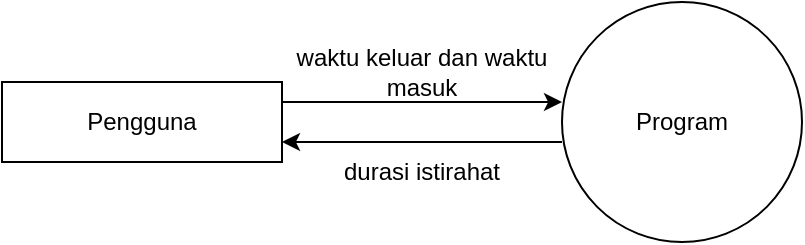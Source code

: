 <mxfile version="23.1.5" type="device">
  <diagram name="Page-1" id="YSA50kLtf_mbTPmVF3TX">
    <mxGraphModel dx="880" dy="572" grid="1" gridSize="10" guides="1" tooltips="1" connect="1" arrows="1" fold="1" page="1" pageScale="1" pageWidth="850" pageHeight="1100" math="0" shadow="0">
      <root>
        <mxCell id="0" />
        <mxCell id="1" parent="0" />
        <mxCell id="hjUr5dnsadDUAqM3jm_U-1" value="Pengguna" style="rounded=0;whiteSpace=wrap;html=1;" vertex="1" parent="1">
          <mxGeometry x="160" y="160" width="140" height="40" as="geometry" />
        </mxCell>
        <mxCell id="hjUr5dnsadDUAqM3jm_U-2" value="Program" style="ellipse;whiteSpace=wrap;html=1;aspect=fixed;" vertex="1" parent="1">
          <mxGeometry x="440" y="120" width="120" height="120" as="geometry" />
        </mxCell>
        <mxCell id="hjUr5dnsadDUAqM3jm_U-3" style="edgeStyle=orthogonalEdgeStyle;rounded=0;orthogonalLoop=1;jettySize=auto;html=1;exitX=1;exitY=0.25;exitDx=0;exitDy=0;entryX=0;entryY=0.417;entryDx=0;entryDy=0;entryPerimeter=0;" edge="1" parent="1" source="hjUr5dnsadDUAqM3jm_U-1" target="hjUr5dnsadDUAqM3jm_U-2">
          <mxGeometry relative="1" as="geometry" />
        </mxCell>
        <mxCell id="hjUr5dnsadDUAqM3jm_U-4" value="" style="endArrow=classic;html=1;rounded=0;entryX=1;entryY=0.75;entryDx=0;entryDy=0;exitX=0;exitY=0.583;exitDx=0;exitDy=0;exitPerimeter=0;" edge="1" parent="1" source="hjUr5dnsadDUAqM3jm_U-2" target="hjUr5dnsadDUAqM3jm_U-1">
          <mxGeometry width="50" height="50" relative="1" as="geometry">
            <mxPoint x="420" y="250" as="sourcePoint" />
            <mxPoint x="470" y="200" as="targetPoint" />
          </mxGeometry>
        </mxCell>
        <mxCell id="hjUr5dnsadDUAqM3jm_U-5" value="waktu keluar dan waktu masuk" style="text;html=1;align=center;verticalAlign=middle;whiteSpace=wrap;rounded=0;" vertex="1" parent="1">
          <mxGeometry x="300" y="140" width="140" height="30" as="geometry" />
        </mxCell>
        <mxCell id="hjUr5dnsadDUAqM3jm_U-6" value="durasi istirahat" style="text;html=1;align=center;verticalAlign=middle;whiteSpace=wrap;rounded=0;" vertex="1" parent="1">
          <mxGeometry x="300" y="190" width="140" height="30" as="geometry" />
        </mxCell>
      </root>
    </mxGraphModel>
  </diagram>
</mxfile>
